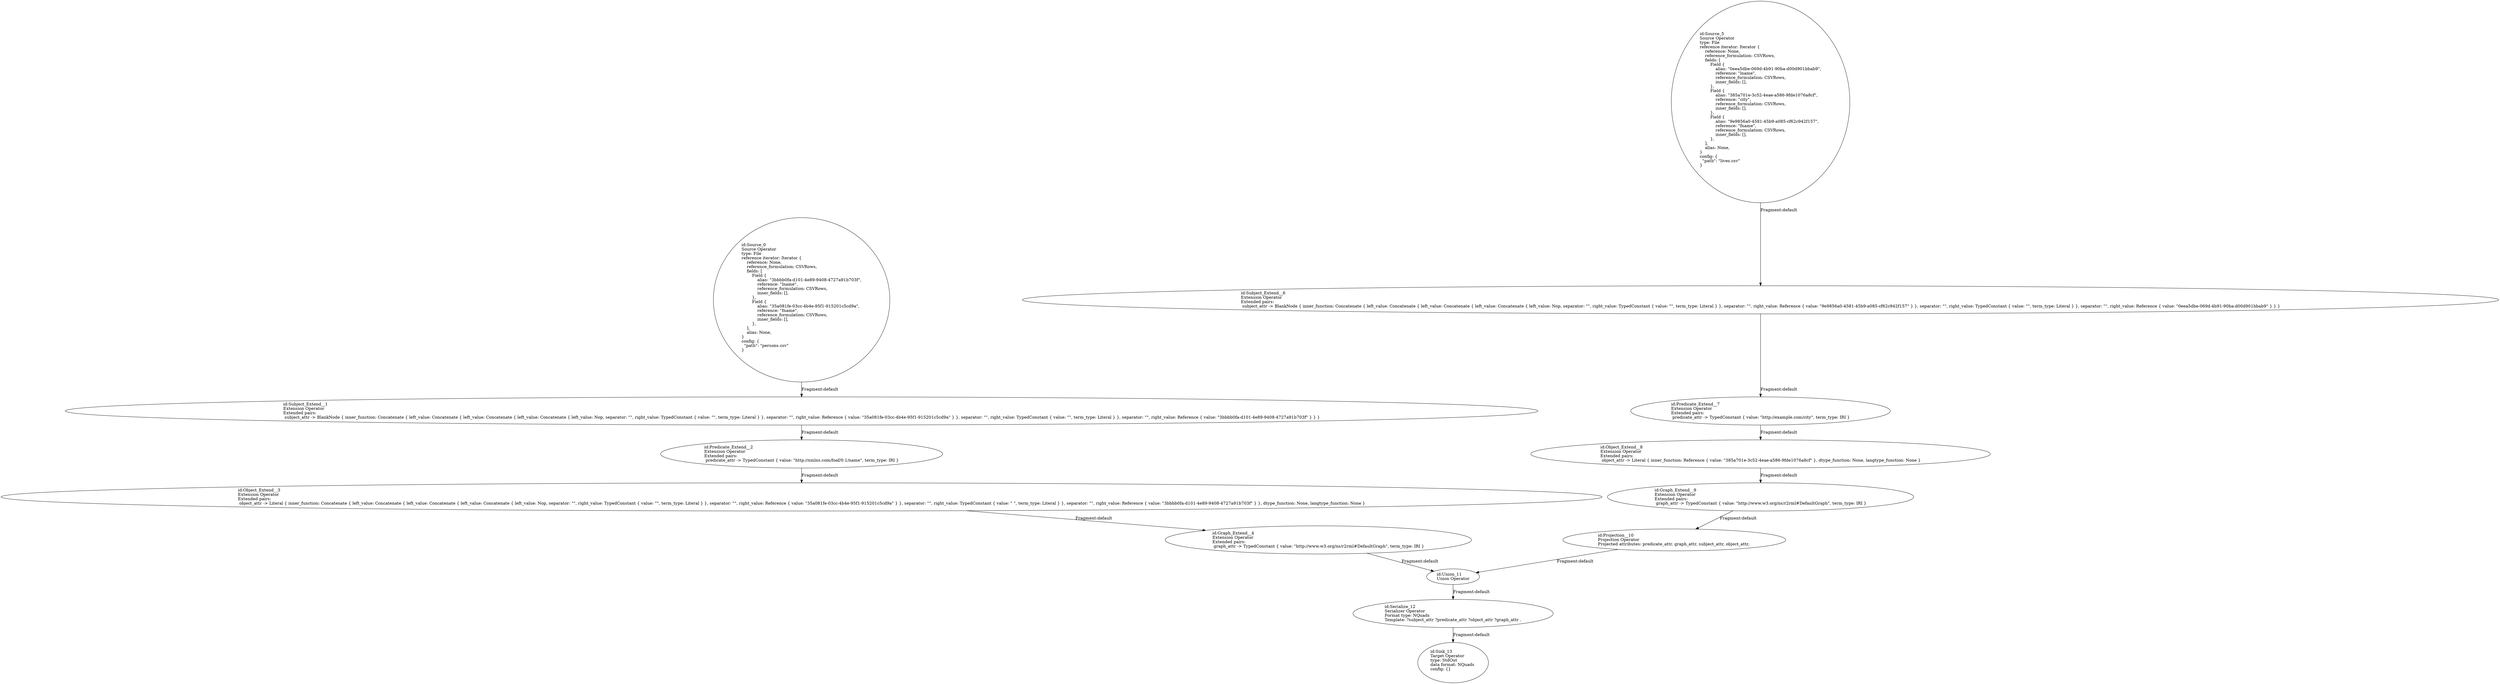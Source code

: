 digraph {
    0 [ label = "id:Source_0 \lSource Operator\ltype: File \lreference iterator: Iterator {\l    reference: None,\l    reference_formulation: CSVRows,\l    fields: [\l        Field {\l            alias: \"3bbbb0fa-d101-4e89-9408-4727a91b703f\",\l            reference: \"lname\",\l            reference_formulation: CSVRows,\l            inner_fields: [],\l        },\l        Field {\l            alias: \"35a081fe-03cc-4b4e-95f1-915201c5cd9a\",\l            reference: \"fname\",\l            reference_formulation: CSVRows,\l            inner_fields: [],\l        },\l    ],\l    alias: None,\l} \lconfig: {\l  \"path\": \"persons.csv\"\l}\l             " ]
    1 [ label = "id:Subject_Extend__1 \lExtension Operator\lExtended pairs: \l subject_attr -> BlankNode { inner_function: Concatenate { left_value: Concatenate { left_value: Concatenate { left_value: Concatenate { left_value: Nop, separator: \"\", right_value: TypedConstant { value: \"\", term_type: Literal } }, separator: \"\", right_value: Reference { value: \"35a081fe-03cc-4b4e-95f1-915201c5cd9a\" } }, separator: \"\", right_value: TypedConstant { value: \"\", term_type: Literal } }, separator: \"\", right_value: Reference { value: \"3bbbb0fa-d101-4e89-9408-4727a91b703f\" } } }" ]
    2 [ label = "id:Predicate_Extend__2 \lExtension Operator\lExtended pairs: \l predicate_attr -> TypedConstant { value: \"http://xmlns.com/foaf/0.1/name\", term_type: IRI }" ]
    3 [ label = "id:Object_Extend__3 \lExtension Operator\lExtended pairs: \l object_attr -> Literal { inner_function: Concatenate { left_value: Concatenate { left_value: Concatenate { left_value: Concatenate { left_value: Nop, separator: \"\", right_value: TypedConstant { value: \"\", term_type: Literal } }, separator: \"\", right_value: Reference { value: \"35a081fe-03cc-4b4e-95f1-915201c5cd9a\" } }, separator: \"\", right_value: TypedConstant { value: \" \", term_type: Literal } }, separator: \"\", right_value: Reference { value: \"3bbbb0fa-d101-4e89-9408-4727a91b703f\" } }, dtype_function: None, langtype_function: None }" ]
    4 [ label = "id:Graph_Extend__4 \lExtension Operator\lExtended pairs: \l graph_attr -> TypedConstant { value: \"http://www.w3.org/ns/r2rml#DefaultGraph\", term_type: IRI }" ]
    5 [ label = "id:Source_5 \lSource Operator\ltype: File \lreference iterator: Iterator {\l    reference: None,\l    reference_formulation: CSVRows,\l    fields: [\l        Field {\l            alias: \"0eea5dbe-069d-4b91-90ba-d00d901bbab9\",\l            reference: \"lname\",\l            reference_formulation: CSVRows,\l            inner_fields: [],\l        },\l        Field {\l            alias: \"385a701e-3c52-4eae-a586-9fde1076a8cf\",\l            reference: \"city\",\l            reference_formulation: CSVRows,\l            inner_fields: [],\l        },\l        Field {\l            alias: \"9e9856a0-4581-45b9-a085-cf62c942f157\",\l            reference: \"fname\",\l            reference_formulation: CSVRows,\l            inner_fields: [],\l        },\l    ],\l    alias: None,\l} \lconfig: {\l  \"path\": \"lives.csv\"\l}\l             " ]
    6 [ label = "id:Subject_Extend__6 \lExtension Operator\lExtended pairs: \l subject_attr -> BlankNode { inner_function: Concatenate { left_value: Concatenate { left_value: Concatenate { left_value: Concatenate { left_value: Nop, separator: \"\", right_value: TypedConstant { value: \"\", term_type: Literal } }, separator: \"\", right_value: Reference { value: \"9e9856a0-4581-45b9-a085-cf62c942f157\" } }, separator: \"\", right_value: TypedConstant { value: \"\", term_type: Literal } }, separator: \"\", right_value: Reference { value: \"0eea5dbe-069d-4b91-90ba-d00d901bbab9\" } } }" ]
    7 [ label = "id:Predicate_Extend__7 \lExtension Operator\lExtended pairs: \l predicate_attr -> TypedConstant { value: \"http://example.com/city\", term_type: IRI }" ]
    8 [ label = "id:Object_Extend__8 \lExtension Operator\lExtended pairs: \l object_attr -> Literal { inner_function: Reference { value: \"385a701e-3c52-4eae-a586-9fde1076a8cf\" }, dtype_function: None, langtype_function: None }" ]
    9 [ label = "id:Graph_Extend__9 \lExtension Operator\lExtended pairs: \l graph_attr -> TypedConstant { value: \"http://www.w3.org/ns/r2rml#DefaultGraph\", term_type: IRI }" ]
    10 [ label = "id:Projection__10 \lProjection Operator\lProjected attributes: predicate_attr, graph_attr, subject_attr, object_attr, " ]
    11 [ label = "id:Union_11 \lUnion Operator\l" ]
    12 [ label = "id:Serialize_12 \lSerializer Operator\lFormat type: NQuads\lTemplate: ?subject_attr ?predicate_attr ?object_attr ?graph_attr ." ]
    13 [ label = "id:Sink_13 \lTarget Operator\ltype: StdOut \ldata format: NQuads \lconfig: {}\l             " ]
    0 -> 1 [ label = "Fragment:default" ]
    1 -> 2 [ label = "Fragment:default" ]
    2 -> 3 [ label = "Fragment:default" ]
    3 -> 4 [ label = "Fragment:default" ]
    5 -> 6 [ label = "Fragment:default" ]
    6 -> 7 [ label = "Fragment:default" ]
    7 -> 8 [ label = "Fragment:default" ]
    8 -> 9 [ label = "Fragment:default" ]
    9 -> 10 [ label = "Fragment:default" ]
    4 -> 11 [ label = "Fragment:default" ]
    10 -> 11 [ label = "Fragment:default" ]
    11 -> 12 [ label = "Fragment:default" ]
    12 -> 13 [ label = "Fragment:default" ]
}
